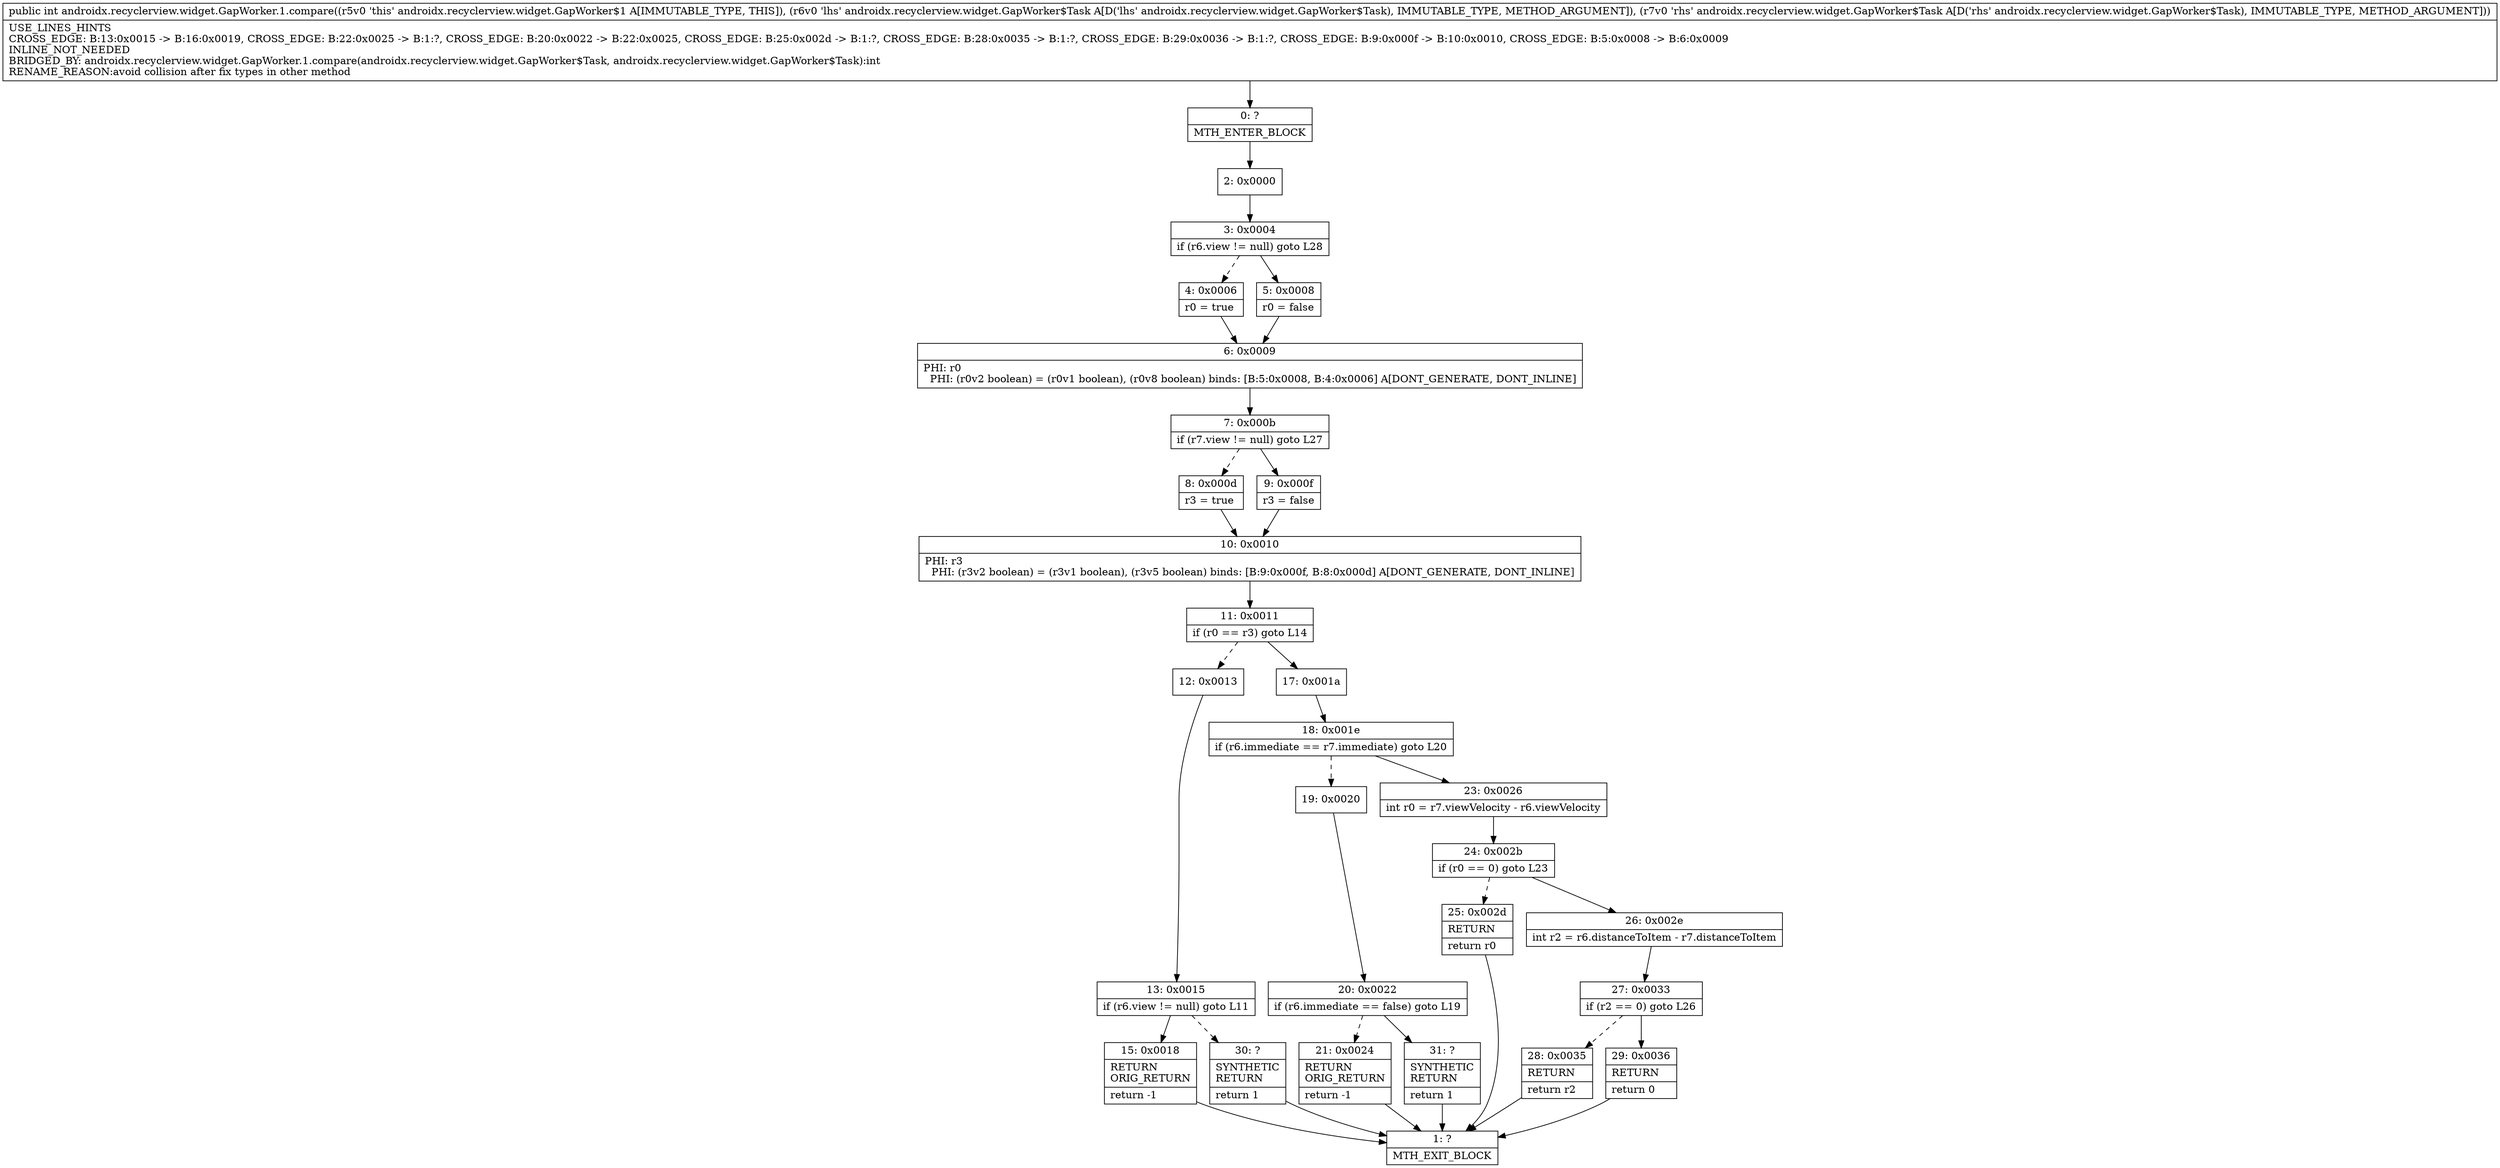 digraph "CFG forandroidx.recyclerview.widget.GapWorker.1.compare(Landroidx\/recyclerview\/widget\/GapWorker$Task;Landroidx\/recyclerview\/widget\/GapWorker$Task;)I" {
Node_0 [shape=record,label="{0\:\ ?|MTH_ENTER_BLOCK\l}"];
Node_2 [shape=record,label="{2\:\ 0x0000}"];
Node_3 [shape=record,label="{3\:\ 0x0004|if (r6.view != null) goto L28\l}"];
Node_4 [shape=record,label="{4\:\ 0x0006|r0 = true\l}"];
Node_6 [shape=record,label="{6\:\ 0x0009|PHI: r0 \l  PHI: (r0v2 boolean) = (r0v1 boolean), (r0v8 boolean) binds: [B:5:0x0008, B:4:0x0006] A[DONT_GENERATE, DONT_INLINE]\l}"];
Node_7 [shape=record,label="{7\:\ 0x000b|if (r7.view != null) goto L27\l}"];
Node_8 [shape=record,label="{8\:\ 0x000d|r3 = true\l}"];
Node_10 [shape=record,label="{10\:\ 0x0010|PHI: r3 \l  PHI: (r3v2 boolean) = (r3v1 boolean), (r3v5 boolean) binds: [B:9:0x000f, B:8:0x000d] A[DONT_GENERATE, DONT_INLINE]\l}"];
Node_11 [shape=record,label="{11\:\ 0x0011|if (r0 == r3) goto L14\l}"];
Node_12 [shape=record,label="{12\:\ 0x0013}"];
Node_13 [shape=record,label="{13\:\ 0x0015|if (r6.view != null) goto L11\l}"];
Node_15 [shape=record,label="{15\:\ 0x0018|RETURN\lORIG_RETURN\l|return \-1\l}"];
Node_1 [shape=record,label="{1\:\ ?|MTH_EXIT_BLOCK\l}"];
Node_30 [shape=record,label="{30\:\ ?|SYNTHETIC\lRETURN\l|return 1\l}"];
Node_17 [shape=record,label="{17\:\ 0x001a}"];
Node_18 [shape=record,label="{18\:\ 0x001e|if (r6.immediate == r7.immediate) goto L20\l}"];
Node_19 [shape=record,label="{19\:\ 0x0020}"];
Node_20 [shape=record,label="{20\:\ 0x0022|if (r6.immediate == false) goto L19\l}"];
Node_21 [shape=record,label="{21\:\ 0x0024|RETURN\lORIG_RETURN\l|return \-1\l}"];
Node_31 [shape=record,label="{31\:\ ?|SYNTHETIC\lRETURN\l|return 1\l}"];
Node_23 [shape=record,label="{23\:\ 0x0026|int r0 = r7.viewVelocity \- r6.viewVelocity\l}"];
Node_24 [shape=record,label="{24\:\ 0x002b|if (r0 == 0) goto L23\l}"];
Node_25 [shape=record,label="{25\:\ 0x002d|RETURN\l|return r0\l}"];
Node_26 [shape=record,label="{26\:\ 0x002e|int r2 = r6.distanceToItem \- r7.distanceToItem\l}"];
Node_27 [shape=record,label="{27\:\ 0x0033|if (r2 == 0) goto L26\l}"];
Node_28 [shape=record,label="{28\:\ 0x0035|RETURN\l|return r2\l}"];
Node_29 [shape=record,label="{29\:\ 0x0036|RETURN\l|return 0\l}"];
Node_9 [shape=record,label="{9\:\ 0x000f|r3 = false\l}"];
Node_5 [shape=record,label="{5\:\ 0x0008|r0 = false\l}"];
MethodNode[shape=record,label="{public int androidx.recyclerview.widget.GapWorker.1.compare((r5v0 'this' androidx.recyclerview.widget.GapWorker$1 A[IMMUTABLE_TYPE, THIS]), (r6v0 'lhs' androidx.recyclerview.widget.GapWorker$Task A[D('lhs' androidx.recyclerview.widget.GapWorker$Task), IMMUTABLE_TYPE, METHOD_ARGUMENT]), (r7v0 'rhs' androidx.recyclerview.widget.GapWorker$Task A[D('rhs' androidx.recyclerview.widget.GapWorker$Task), IMMUTABLE_TYPE, METHOD_ARGUMENT]))  | USE_LINES_HINTS\lCROSS_EDGE: B:13:0x0015 \-\> B:16:0x0019, CROSS_EDGE: B:22:0x0025 \-\> B:1:?, CROSS_EDGE: B:20:0x0022 \-\> B:22:0x0025, CROSS_EDGE: B:25:0x002d \-\> B:1:?, CROSS_EDGE: B:28:0x0035 \-\> B:1:?, CROSS_EDGE: B:29:0x0036 \-\> B:1:?, CROSS_EDGE: B:9:0x000f \-\> B:10:0x0010, CROSS_EDGE: B:5:0x0008 \-\> B:6:0x0009\lINLINE_NOT_NEEDED\lBRIDGED_BY: androidx.recyclerview.widget.GapWorker.1.compare(androidx.recyclerview.widget.GapWorker$Task, androidx.recyclerview.widget.GapWorker$Task):int\lRENAME_REASON:avoid collision after fix types in other method\l}"];
MethodNode -> Node_0;Node_0 -> Node_2;
Node_2 -> Node_3;
Node_3 -> Node_4[style=dashed];
Node_3 -> Node_5;
Node_4 -> Node_6;
Node_6 -> Node_7;
Node_7 -> Node_8[style=dashed];
Node_7 -> Node_9;
Node_8 -> Node_10;
Node_10 -> Node_11;
Node_11 -> Node_12[style=dashed];
Node_11 -> Node_17;
Node_12 -> Node_13;
Node_13 -> Node_15;
Node_13 -> Node_30[style=dashed];
Node_15 -> Node_1;
Node_30 -> Node_1;
Node_17 -> Node_18;
Node_18 -> Node_19[style=dashed];
Node_18 -> Node_23;
Node_19 -> Node_20;
Node_20 -> Node_21[style=dashed];
Node_20 -> Node_31;
Node_21 -> Node_1;
Node_31 -> Node_1;
Node_23 -> Node_24;
Node_24 -> Node_25[style=dashed];
Node_24 -> Node_26;
Node_25 -> Node_1;
Node_26 -> Node_27;
Node_27 -> Node_28[style=dashed];
Node_27 -> Node_29;
Node_28 -> Node_1;
Node_29 -> Node_1;
Node_9 -> Node_10;
Node_5 -> Node_6;
}

